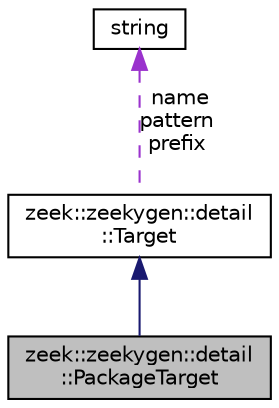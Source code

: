 digraph "zeek::zeekygen::detail::PackageTarget"
{
 // LATEX_PDF_SIZE
  edge [fontname="Helvetica",fontsize="10",labelfontname="Helvetica",labelfontsize="10"];
  node [fontname="Helvetica",fontsize="10",shape=record];
  Node1 [label="zeek::zeekygen::detail\l::PackageTarget",height=0.2,width=0.4,color="black", fillcolor="grey75", style="filled", fontcolor="black",tooltip=" "];
  Node2 -> Node1 [dir="back",color="midnightblue",fontsize="10",style="solid",fontname="Helvetica"];
  Node2 [label="zeek::zeekygen::detail\l::Target",height=0.2,width=0.4,color="black", fillcolor="white", style="filled",URL="$d8/db4/classzeek_1_1zeekygen_1_1detail_1_1Target.html",tooltip=" "];
  Node3 -> Node2 [dir="back",color="darkorchid3",fontsize="10",style="dashed",label=" name\npattern\nprefix" ,fontname="Helvetica"];
  Node3 [label="string",height=0.2,width=0.4,color="black", fillcolor="white", style="filled",tooltip=" "];
}
